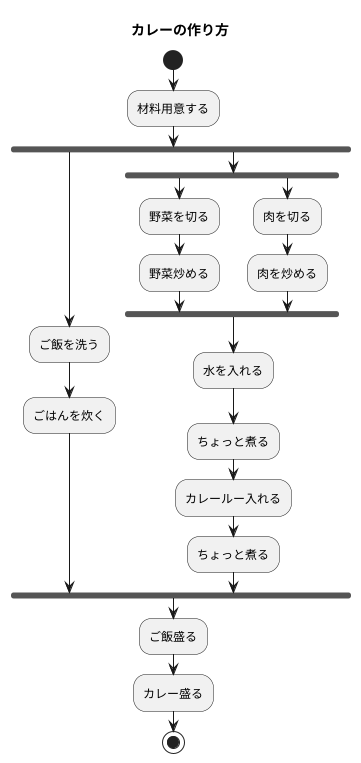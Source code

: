 @startuml カレーライス
title カレーの作り方
start
:材料用意する;
fork
    :ご飯を洗う;
    :ごはんを炊く;
fork again
    fork
        :野菜を切る;
        :野菜炒める;
    fork again
        :肉を切る;
        :肉を炒める;
    endfork
    :水を入れる;
    :ちょっと煮る;
    :カレールー入れる;
    :ちょっと煮る;
endfork
:ご飯盛る;
:カレー盛る;
stop
@enduml
